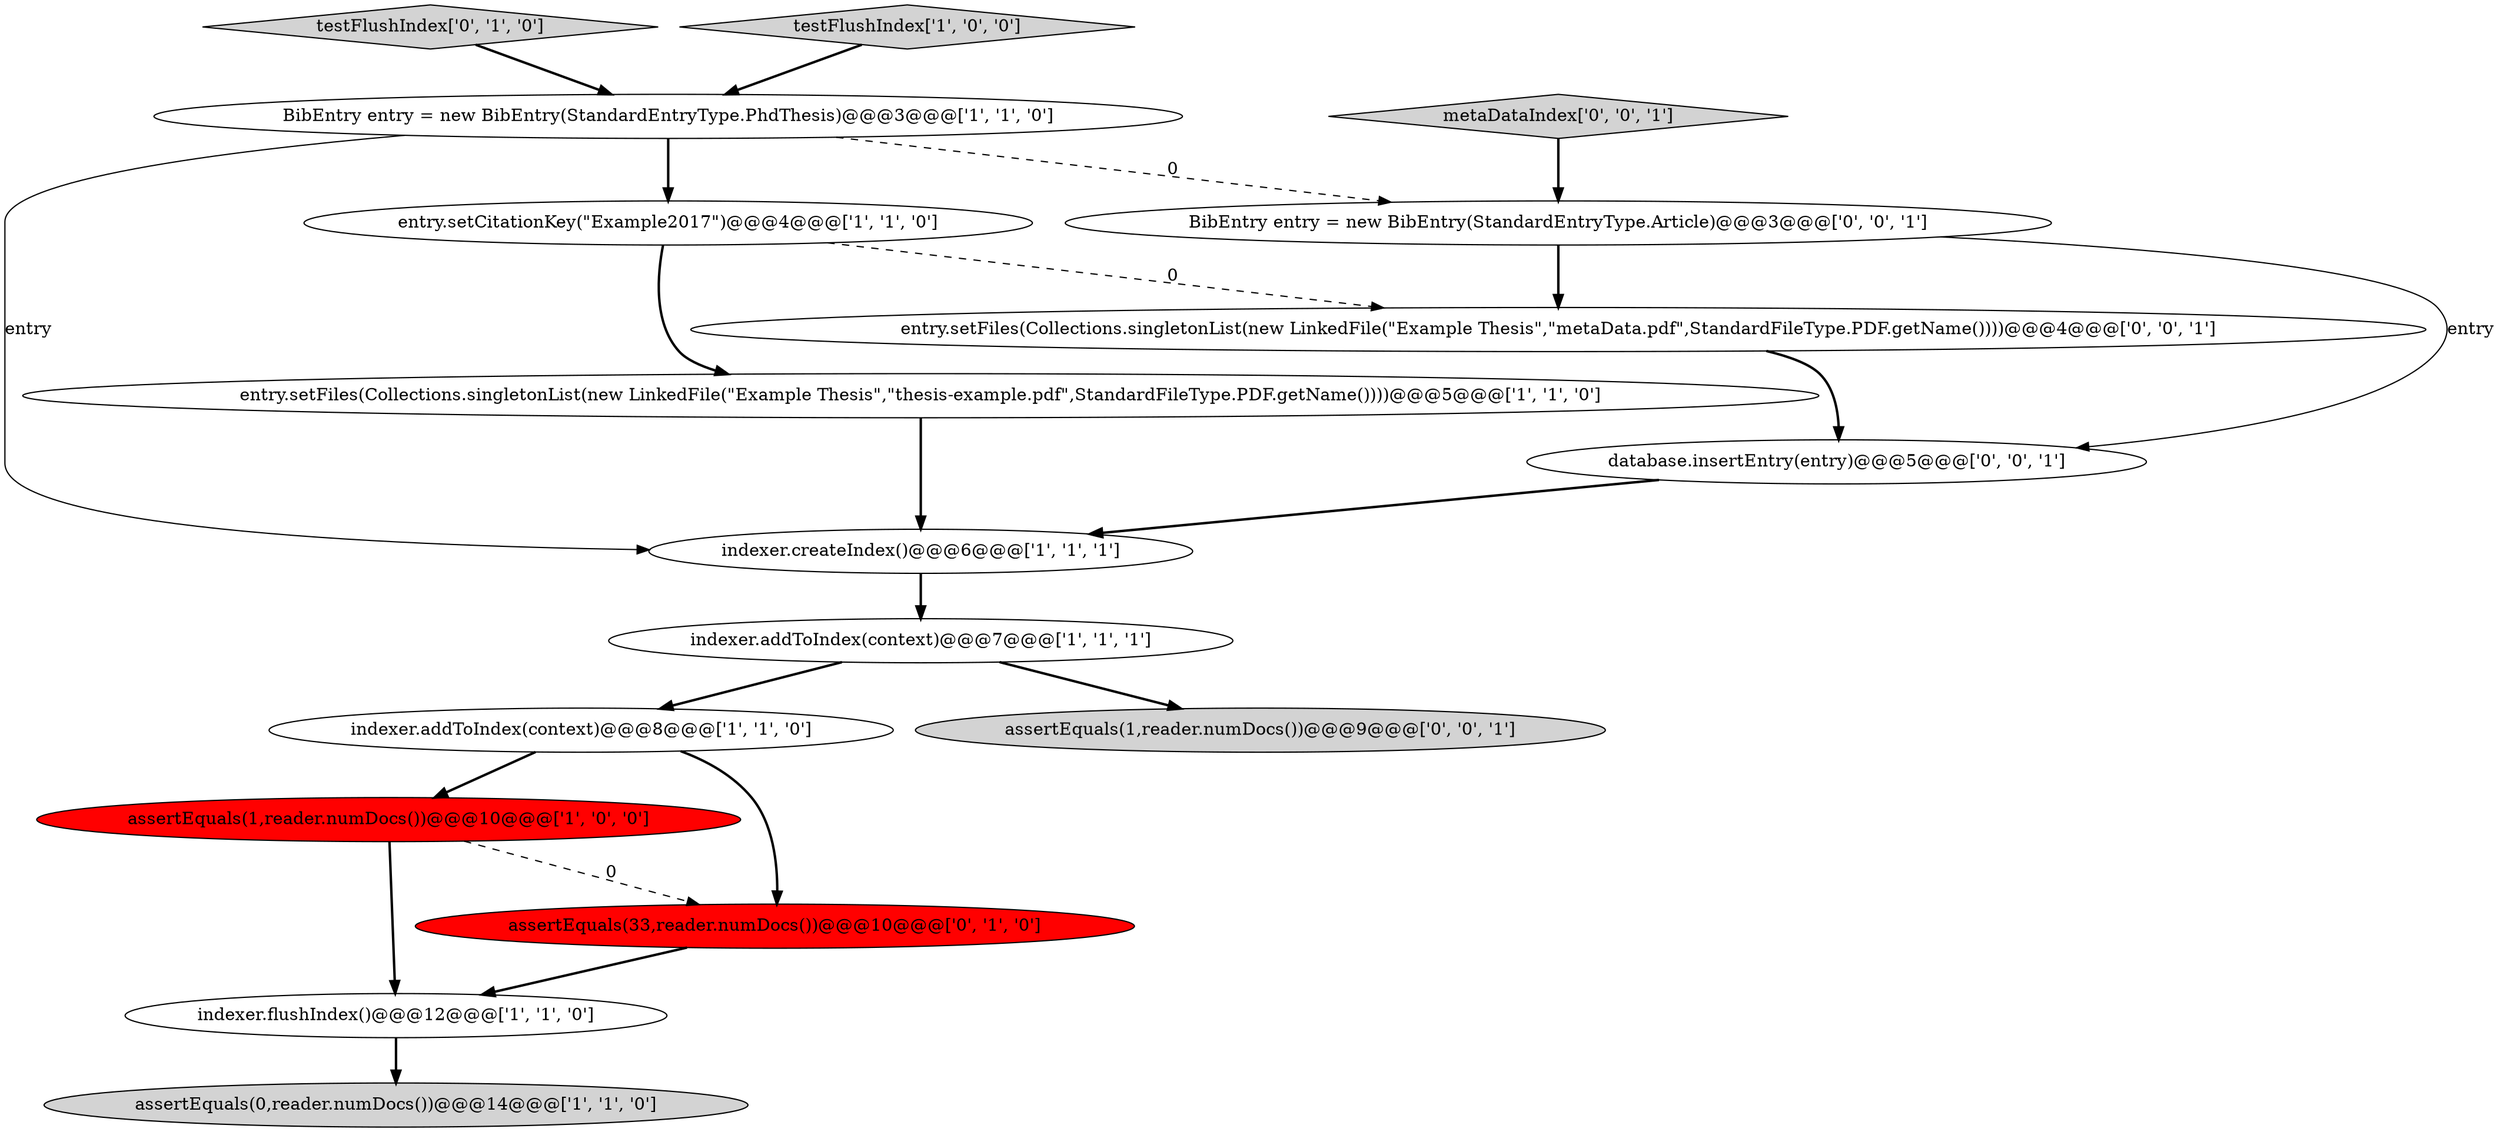 digraph {
16 [style = filled, label = "metaDataIndex['0', '0', '1']", fillcolor = lightgray, shape = diamond image = "AAA0AAABBB3BBB"];
4 [style = filled, label = "BibEntry entry = new BibEntry(StandardEntryType.PhdThesis)@@@3@@@['1', '1', '0']", fillcolor = white, shape = ellipse image = "AAA0AAABBB1BBB"];
6 [style = filled, label = "assertEquals(0,reader.numDocs())@@@14@@@['1', '1', '0']", fillcolor = lightgray, shape = ellipse image = "AAA0AAABBB1BBB"];
15 [style = filled, label = "entry.setFiles(Collections.singletonList(new LinkedFile(\"Example Thesis\",\"metaData.pdf\",StandardFileType.PDF.getName())))@@@4@@@['0', '0', '1']", fillcolor = white, shape = ellipse image = "AAA0AAABBB3BBB"];
3 [style = filled, label = "assertEquals(1,reader.numDocs())@@@10@@@['1', '0', '0']", fillcolor = red, shape = ellipse image = "AAA1AAABBB1BBB"];
2 [style = filled, label = "entry.setFiles(Collections.singletonList(new LinkedFile(\"Example Thesis\",\"thesis-example.pdf\",StandardFileType.PDF.getName())))@@@5@@@['1', '1', '0']", fillcolor = white, shape = ellipse image = "AAA0AAABBB1BBB"];
12 [style = filled, label = "database.insertEntry(entry)@@@5@@@['0', '0', '1']", fillcolor = white, shape = ellipse image = "AAA0AAABBB3BBB"];
5 [style = filled, label = "entry.setCitationKey(\"Example2017\")@@@4@@@['1', '1', '0']", fillcolor = white, shape = ellipse image = "AAA0AAABBB1BBB"];
9 [style = filled, label = "indexer.addToIndex(context)@@@8@@@['1', '1', '0']", fillcolor = white, shape = ellipse image = "AAA0AAABBB1BBB"];
8 [style = filled, label = "indexer.flushIndex()@@@12@@@['1', '1', '0']", fillcolor = white, shape = ellipse image = "AAA0AAABBB1BBB"];
1 [style = filled, label = "indexer.addToIndex(context)@@@7@@@['1', '1', '1']", fillcolor = white, shape = ellipse image = "AAA0AAABBB1BBB"];
10 [style = filled, label = "assertEquals(33,reader.numDocs())@@@10@@@['0', '1', '0']", fillcolor = red, shape = ellipse image = "AAA1AAABBB2BBB"];
11 [style = filled, label = "testFlushIndex['0', '1', '0']", fillcolor = lightgray, shape = diamond image = "AAA0AAABBB2BBB"];
13 [style = filled, label = "assertEquals(1,reader.numDocs())@@@9@@@['0', '0', '1']", fillcolor = lightgray, shape = ellipse image = "AAA0AAABBB3BBB"];
7 [style = filled, label = "testFlushIndex['1', '0', '0']", fillcolor = lightgray, shape = diamond image = "AAA0AAABBB1BBB"];
14 [style = filled, label = "BibEntry entry = new BibEntry(StandardEntryType.Article)@@@3@@@['0', '0', '1']", fillcolor = white, shape = ellipse image = "AAA0AAABBB3BBB"];
0 [style = filled, label = "indexer.createIndex()@@@6@@@['1', '1', '1']", fillcolor = white, shape = ellipse image = "AAA0AAABBB1BBB"];
14->12 [style = solid, label="entry"];
4->0 [style = solid, label="entry"];
11->4 [style = bold, label=""];
8->6 [style = bold, label=""];
7->4 [style = bold, label=""];
9->10 [style = bold, label=""];
12->0 [style = bold, label=""];
1->13 [style = bold, label=""];
1->9 [style = bold, label=""];
5->2 [style = bold, label=""];
2->0 [style = bold, label=""];
10->8 [style = bold, label=""];
0->1 [style = bold, label=""];
3->8 [style = bold, label=""];
9->3 [style = bold, label=""];
16->14 [style = bold, label=""];
14->15 [style = bold, label=""];
15->12 [style = bold, label=""];
3->10 [style = dashed, label="0"];
4->14 [style = dashed, label="0"];
5->15 [style = dashed, label="0"];
4->5 [style = bold, label=""];
}
